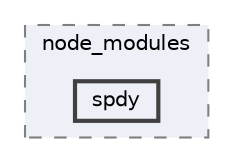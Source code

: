 digraph "pkiclassroomrescheduler/src/main/frontend/node_modules/spdy"
{
 // LATEX_PDF_SIZE
  bgcolor="transparent";
  edge [fontname=Helvetica,fontsize=10,labelfontname=Helvetica,labelfontsize=10];
  node [fontname=Helvetica,fontsize=10,shape=box,height=0.2,width=0.4];
  compound=true
  subgraph clusterdir_72953eda66ccb3a2722c28e1c3e6c23b {
    graph [ bgcolor="#edf0f7", pencolor="grey50", label="node_modules", fontname=Helvetica,fontsize=10 style="filled,dashed", URL="dir_72953eda66ccb3a2722c28e1c3e6c23b.html",tooltip=""]
  dir_84ef4f77e48f4cbb10446ea9422704b3 [label="spdy", fillcolor="#edf0f7", color="grey25", style="filled,bold", URL="dir_84ef4f77e48f4cbb10446ea9422704b3.html",tooltip=""];
  }
}

